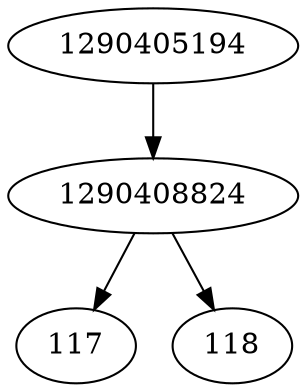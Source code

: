 strict digraph  {
1290408824;
1290405194;
117;
118;
1290408824 -> 117;
1290408824 -> 118;
1290405194 -> 1290408824;
}
